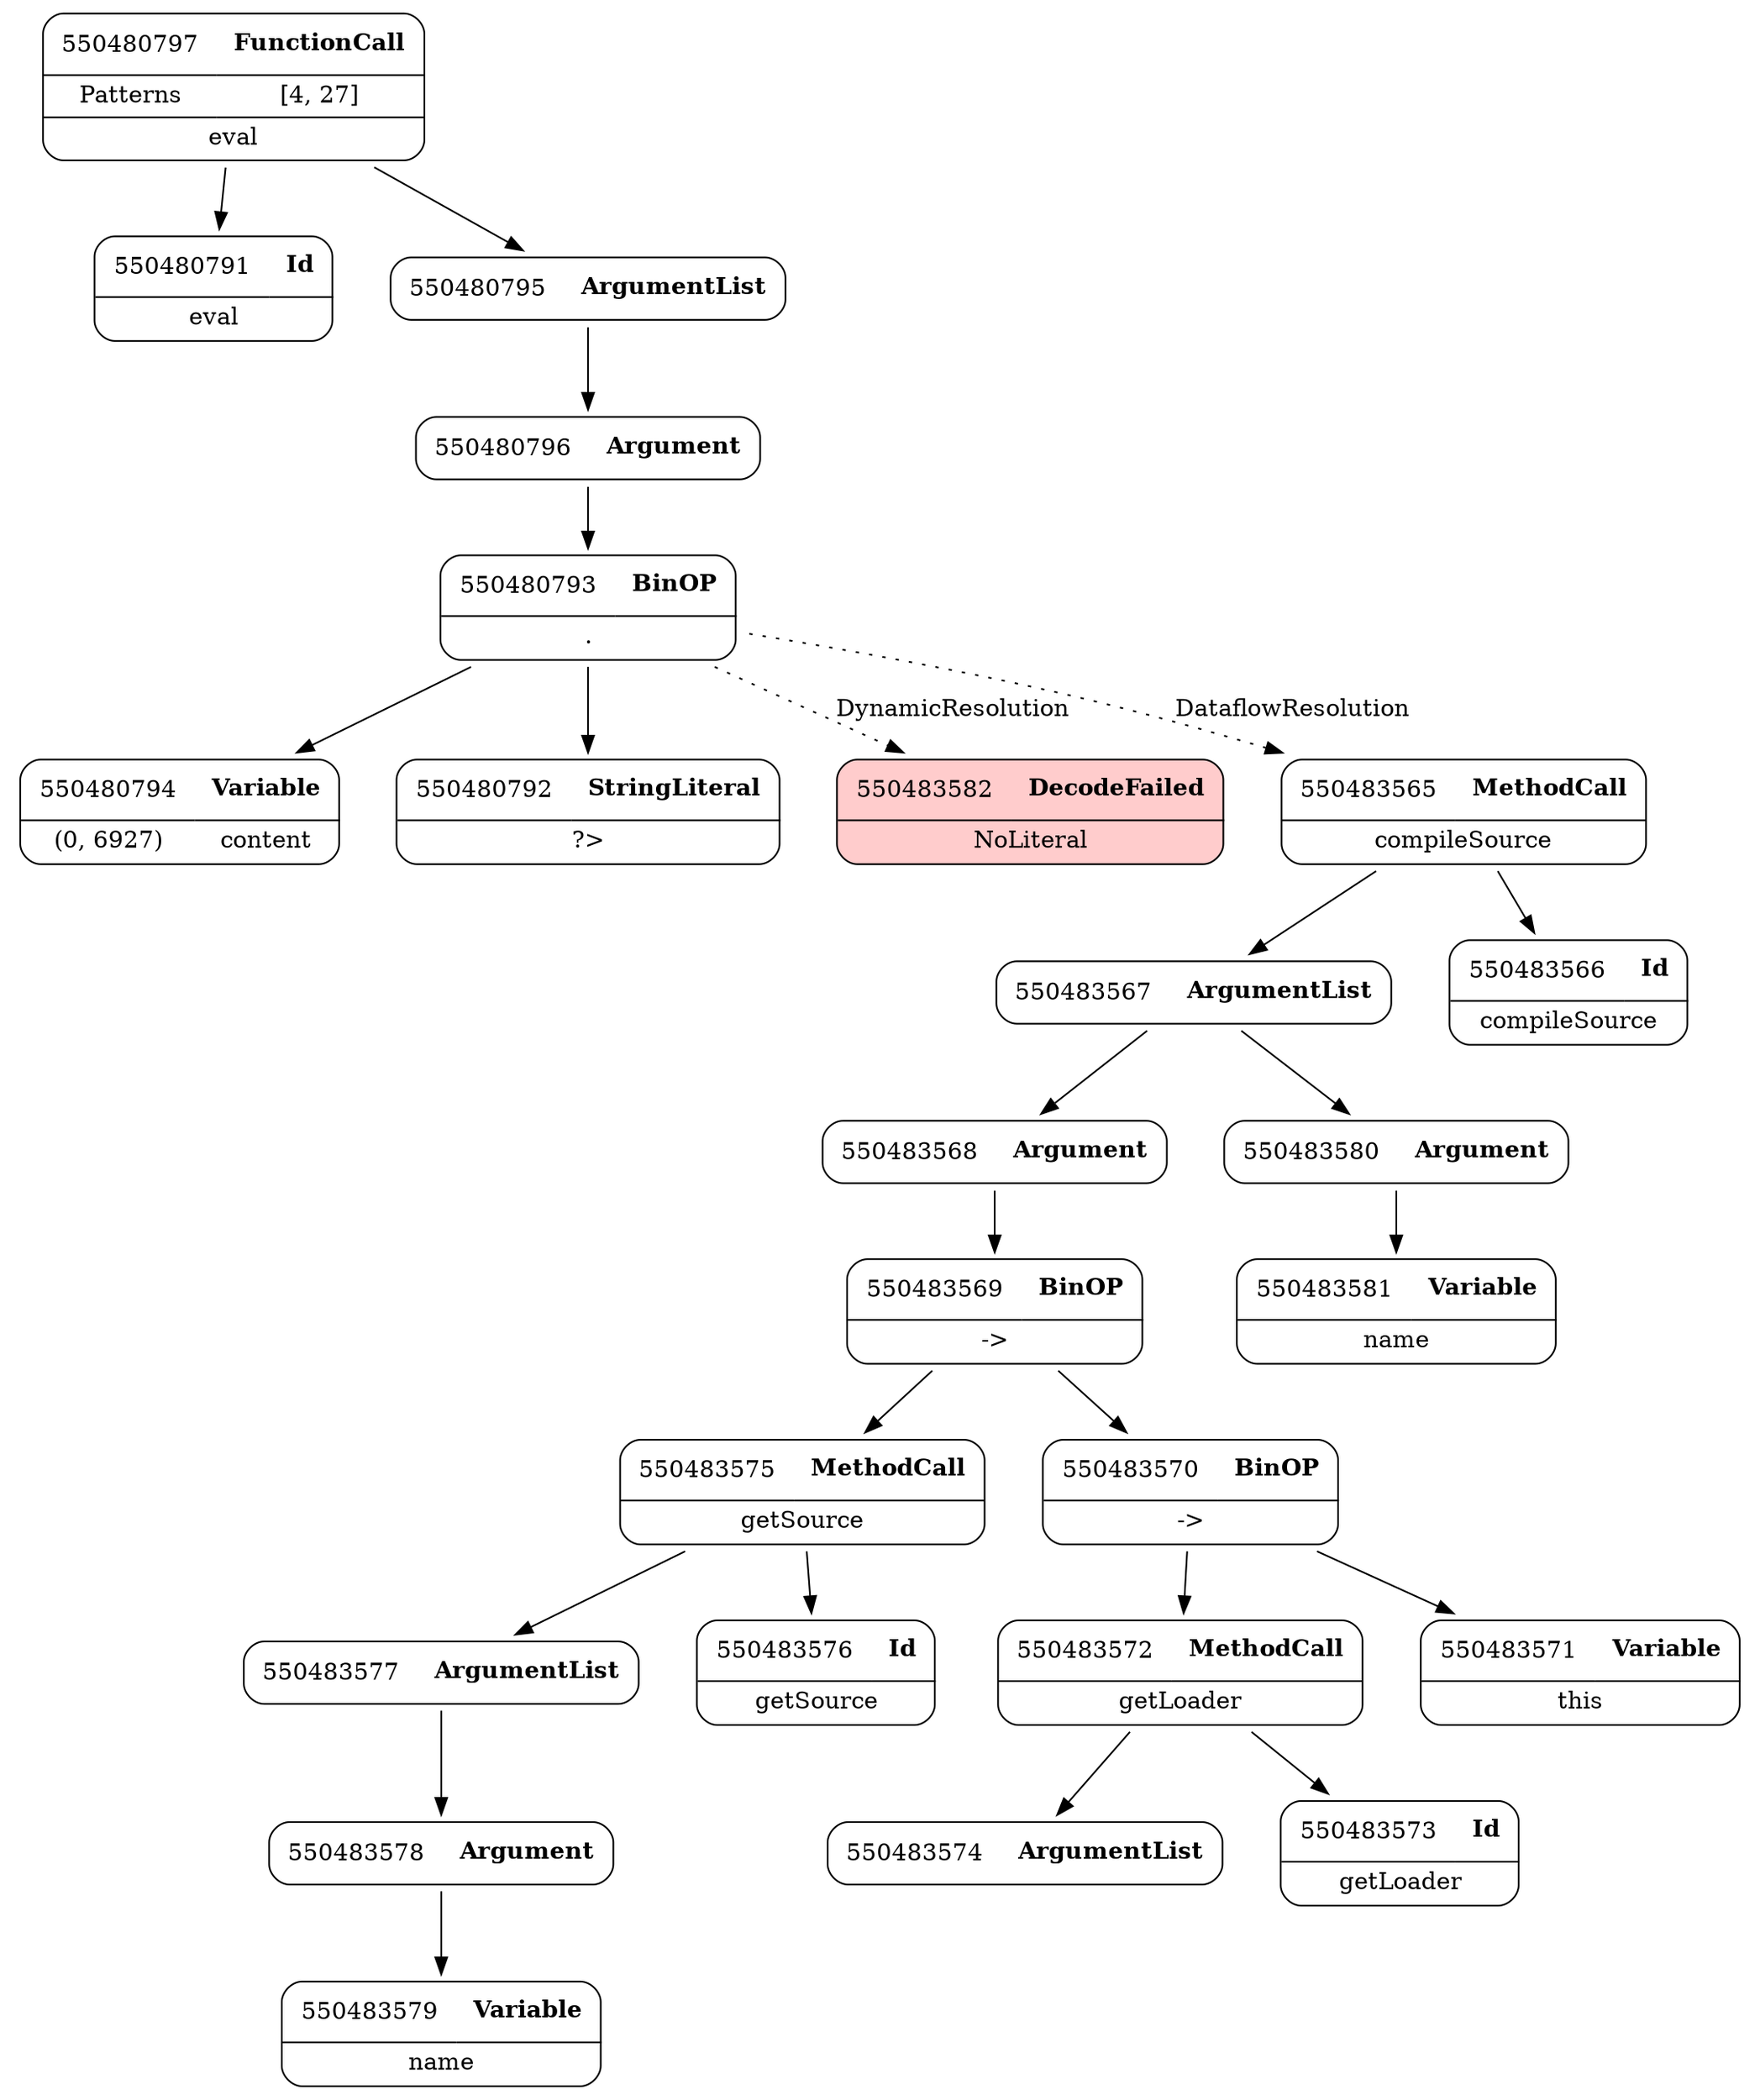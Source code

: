 digraph ast {
node [shape=none];
550480797 [label=<<TABLE border='1' cellspacing='0' cellpadding='10' style='rounded' ><TR><TD border='0'>550480797</TD><TD border='0'><B>FunctionCall</B></TD></TR><HR/><TR><TD border='0' cellpadding='5'>Patterns</TD><TD border='0' cellpadding='5'>[4, 27]</TD></TR><HR/><TR><TD border='0' cellpadding='5' colspan='2'>eval</TD></TR></TABLE>>];
550480797 -> 550480791 [weight=2];
550480797 -> 550480795 [weight=2];
550480796 [label=<<TABLE border='1' cellspacing='0' cellpadding='10' style='rounded' ><TR><TD border='0'>550480796</TD><TD border='0'><B>Argument</B></TD></TR></TABLE>>];
550480796 -> 550480793 [weight=2];
550480795 [label=<<TABLE border='1' cellspacing='0' cellpadding='10' style='rounded' ><TR><TD border='0'>550480795</TD><TD border='0'><B>ArgumentList</B></TD></TR></TABLE>>];
550480795 -> 550480796 [weight=2];
550480794 [label=<<TABLE border='1' cellspacing='0' cellpadding='10' style='rounded' ><TR><TD border='0'>550480794</TD><TD border='0'><B>Variable</B></TD></TR><HR/><TR><TD border='0' cellpadding='5'>(0, 6927)</TD><TD border='0' cellpadding='5'>content</TD></TR></TABLE>>];
550480793 [label=<<TABLE border='1' cellspacing='0' cellpadding='10' style='rounded' ><TR><TD border='0'>550480793</TD><TD border='0'><B>BinOP</B></TD></TR><HR/><TR><TD border='0' cellpadding='5' colspan='2'>.</TD></TR></TABLE>>];
550480793 -> 550480792 [weight=2];
550480793 -> 550480794 [weight=2];
550480793 -> 550483582 [style=dotted,label=DynamicResolution];
550480793 -> 550483565 [style=dotted,label=DataflowResolution];
550480792 [label=<<TABLE border='1' cellspacing='0' cellpadding='10' style='rounded' ><TR><TD border='0'>550480792</TD><TD border='0'><B>StringLiteral</B></TD></TR><HR/><TR><TD border='0' cellpadding='5' colspan='2'>?&gt;</TD></TR></TABLE>>];
550480791 [label=<<TABLE border='1' cellspacing='0' cellpadding='10' style='rounded' ><TR><TD border='0'>550480791</TD><TD border='0'><B>Id</B></TD></TR><HR/><TR><TD border='0' cellpadding='5' colspan='2'>eval</TD></TR></TABLE>>];
550483567 [label=<<TABLE border='1' cellspacing='0' cellpadding='10' style='rounded' ><TR><TD border='0'>550483567</TD><TD border='0'><B>ArgumentList</B></TD></TR></TABLE>>];
550483567 -> 550483568 [weight=2];
550483567 -> 550483580 [weight=2];
550483566 [label=<<TABLE border='1' cellspacing='0' cellpadding='10' style='rounded' ><TR><TD border='0'>550483566</TD><TD border='0'><B>Id</B></TD></TR><HR/><TR><TD border='0' cellpadding='5' colspan='2'>compileSource</TD></TR></TABLE>>];
550483565 [label=<<TABLE border='1' cellspacing='0' cellpadding='10' style='rounded' ><TR><TD border='0'>550483565</TD><TD border='0'><B>MethodCall</B></TD></TR><HR/><TR><TD border='0' cellpadding='5' colspan='2'>compileSource</TD></TR></TABLE>>];
550483565 -> 550483566 [weight=2];
550483565 -> 550483567 [weight=2];
550483582 [label=<<TABLE border='1' cellspacing='0' cellpadding='10' style='rounded' bgcolor='#FFCCCC' ><TR><TD border='0'>550483582</TD><TD border='0'><B>DecodeFailed</B></TD></TR><HR/><TR><TD border='0' cellpadding='5' colspan='2'>NoLiteral</TD></TR></TABLE>>];
550483581 [label=<<TABLE border='1' cellspacing='0' cellpadding='10' style='rounded' ><TR><TD border='0'>550483581</TD><TD border='0'><B>Variable</B></TD></TR><HR/><TR><TD border='0' cellpadding='5' colspan='2'>name</TD></TR></TABLE>>];
550483580 [label=<<TABLE border='1' cellspacing='0' cellpadding='10' style='rounded' ><TR><TD border='0'>550483580</TD><TD border='0'><B>Argument</B></TD></TR></TABLE>>];
550483580 -> 550483581 [weight=2];
550483579 [label=<<TABLE border='1' cellspacing='0' cellpadding='10' style='rounded' ><TR><TD border='0'>550483579</TD><TD border='0'><B>Variable</B></TD></TR><HR/><TR><TD border='0' cellpadding='5' colspan='2'>name</TD></TR></TABLE>>];
550483578 [label=<<TABLE border='1' cellspacing='0' cellpadding='10' style='rounded' ><TR><TD border='0'>550483578</TD><TD border='0'><B>Argument</B></TD></TR></TABLE>>];
550483578 -> 550483579 [weight=2];
550483577 [label=<<TABLE border='1' cellspacing='0' cellpadding='10' style='rounded' ><TR><TD border='0'>550483577</TD><TD border='0'><B>ArgumentList</B></TD></TR></TABLE>>];
550483577 -> 550483578 [weight=2];
550483576 [label=<<TABLE border='1' cellspacing='0' cellpadding='10' style='rounded' ><TR><TD border='0'>550483576</TD><TD border='0'><B>Id</B></TD></TR><HR/><TR><TD border='0' cellpadding='5' colspan='2'>getSource</TD></TR></TABLE>>];
550483575 [label=<<TABLE border='1' cellspacing='0' cellpadding='10' style='rounded' ><TR><TD border='0'>550483575</TD><TD border='0'><B>MethodCall</B></TD></TR><HR/><TR><TD border='0' cellpadding='5' colspan='2'>getSource</TD></TR></TABLE>>];
550483575 -> 550483576 [weight=2];
550483575 -> 550483577 [weight=2];
550483574 [label=<<TABLE border='1' cellspacing='0' cellpadding='10' style='rounded' ><TR><TD border='0'>550483574</TD><TD border='0'><B>ArgumentList</B></TD></TR></TABLE>>];
550483573 [label=<<TABLE border='1' cellspacing='0' cellpadding='10' style='rounded' ><TR><TD border='0'>550483573</TD><TD border='0'><B>Id</B></TD></TR><HR/><TR><TD border='0' cellpadding='5' colspan='2'>getLoader</TD></TR></TABLE>>];
550483572 [label=<<TABLE border='1' cellspacing='0' cellpadding='10' style='rounded' ><TR><TD border='0'>550483572</TD><TD border='0'><B>MethodCall</B></TD></TR><HR/><TR><TD border='0' cellpadding='5' colspan='2'>getLoader</TD></TR></TABLE>>];
550483572 -> 550483573 [weight=2];
550483572 -> 550483574 [weight=2];
550483571 [label=<<TABLE border='1' cellspacing='0' cellpadding='10' style='rounded' ><TR><TD border='0'>550483571</TD><TD border='0'><B>Variable</B></TD></TR><HR/><TR><TD border='0' cellpadding='5' colspan='2'>this</TD></TR></TABLE>>];
550483570 [label=<<TABLE border='1' cellspacing='0' cellpadding='10' style='rounded' ><TR><TD border='0'>550483570</TD><TD border='0'><B>BinOP</B></TD></TR><HR/><TR><TD border='0' cellpadding='5' colspan='2'>-&gt;</TD></TR></TABLE>>];
550483570 -> 550483571 [weight=2];
550483570 -> 550483572 [weight=2];
550483569 [label=<<TABLE border='1' cellspacing='0' cellpadding='10' style='rounded' ><TR><TD border='0'>550483569</TD><TD border='0'><B>BinOP</B></TD></TR><HR/><TR><TD border='0' cellpadding='5' colspan='2'>-&gt;</TD></TR></TABLE>>];
550483569 -> 550483570 [weight=2];
550483569 -> 550483575 [weight=2];
550483568 [label=<<TABLE border='1' cellspacing='0' cellpadding='10' style='rounded' ><TR><TD border='0'>550483568</TD><TD border='0'><B>Argument</B></TD></TR></TABLE>>];
550483568 -> 550483569 [weight=2];
}
